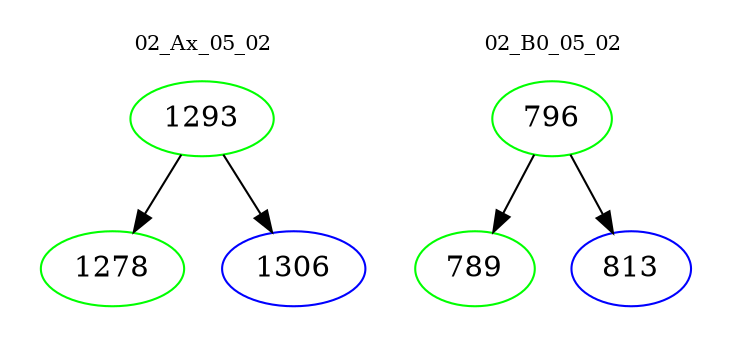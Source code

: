 digraph{
subgraph cluster_0 {
color = white
label = "02_Ax_05_02";
fontsize=10;
T0_1293 [label="1293", color="green"]
T0_1293 -> T0_1278 [color="black"]
T0_1278 [label="1278", color="green"]
T0_1293 -> T0_1306 [color="black"]
T0_1306 [label="1306", color="blue"]
}
subgraph cluster_1 {
color = white
label = "02_B0_05_02";
fontsize=10;
T1_796 [label="796", color="green"]
T1_796 -> T1_789 [color="black"]
T1_789 [label="789", color="green"]
T1_796 -> T1_813 [color="black"]
T1_813 [label="813", color="blue"]
}
}
